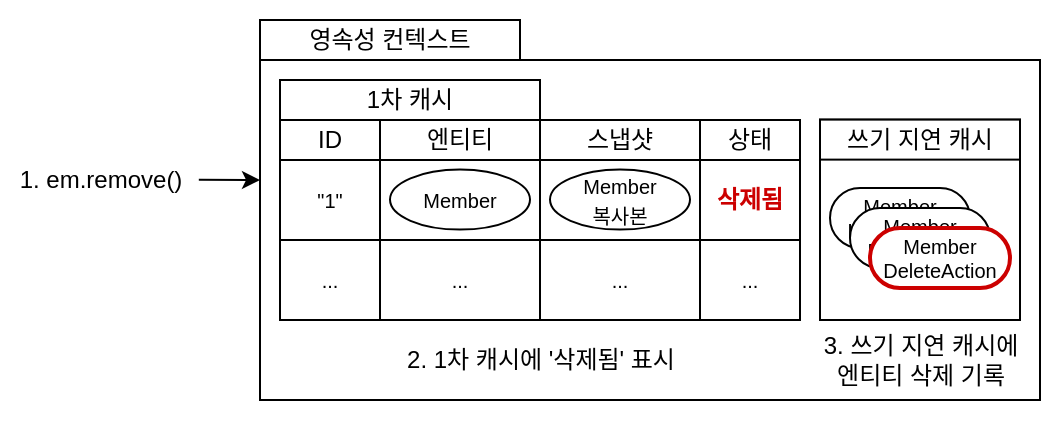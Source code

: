 <mxfile>
    <diagram id="GZn-C-g2Wkq3tfYCuaNg" name="Page-1">
        <mxGraphModel dx="611" dy="448" grid="1" gridSize="10" guides="1" tooltips="1" connect="1" arrows="1" fold="1" page="1" pageScale="1" pageWidth="850" pageHeight="1100" math="0" shadow="0">
            <root>
                <mxCell id="0"/>
                <mxCell id="1" parent="0"/>
                <mxCell id="97" value="" style="rounded=0;whiteSpace=wrap;html=1;strokeColor=none;" vertex="1" parent="1">
                    <mxGeometry x="30" y="200" width="530" height="210" as="geometry"/>
                </mxCell>
                <mxCell id="34" value="" style="rounded=0;whiteSpace=wrap;html=1;" parent="1" vertex="1">
                    <mxGeometry x="160" y="230" width="390" height="170" as="geometry"/>
                </mxCell>
                <mxCell id="37" value="&lt;span style=&quot;font-size: 12px;&quot;&gt;영속성 컨텍스트&lt;/span&gt;" style="rounded=0;whiteSpace=wrap;html=1;fontSize=10;" parent="1" vertex="1">
                    <mxGeometry x="160" y="210" width="130" height="20" as="geometry"/>
                </mxCell>
                <mxCell id="60" value="" style="group" parent="1" vertex="1" connectable="0">
                    <mxGeometry x="170" y="240" width="390" height="160" as="geometry"/>
                </mxCell>
                <mxCell id="7" value="&lt;span style=&quot;font-size: 12px;&quot;&gt;1차 캐시&lt;/span&gt;" style="rounded=0;whiteSpace=wrap;html=1;fontSize=10;" parent="60" vertex="1">
                    <mxGeometry width="130" height="20" as="geometry"/>
                </mxCell>
                <mxCell id="9" value="" style="shape=table;html=1;whiteSpace=wrap;startSize=0;container=1;collapsible=0;childLayout=tableLayout;fontSize=12;" parent="60" vertex="1">
                    <mxGeometry y="20" width="260" height="100" as="geometry"/>
                </mxCell>
                <mxCell id="10" value="" style="shape=tableRow;horizontal=0;startSize=0;swimlaneHead=0;swimlaneBody=0;top=0;left=0;bottom=0;right=0;collapsible=0;dropTarget=0;fillColor=none;points=[[0,0.5],[1,0.5]];portConstraint=eastwest;fontSize=10;" parent="9" vertex="1">
                    <mxGeometry width="260" height="20" as="geometry"/>
                </mxCell>
                <mxCell id="11" value="&lt;font style=&quot;font-size: 12px;&quot;&gt;ID&lt;/font&gt;" style="shape=partialRectangle;html=1;whiteSpace=wrap;connectable=0;fillColor=none;top=0;left=0;bottom=0;right=0;overflow=hidden;fontSize=10;" parent="10" vertex="1">
                    <mxGeometry width="50" height="20" as="geometry">
                        <mxRectangle width="50" height="20" as="alternateBounds"/>
                    </mxGeometry>
                </mxCell>
                <mxCell id="12" value="&lt;font style=&quot;font-size: 12px;&quot;&gt;엔티티&lt;/font&gt;" style="shape=partialRectangle;html=1;whiteSpace=wrap;connectable=0;fillColor=none;top=0;left=0;bottom=0;right=0;overflow=hidden;fontSize=10;" parent="10" vertex="1">
                    <mxGeometry x="50" width="80" height="20" as="geometry">
                        <mxRectangle width="80" height="20" as="alternateBounds"/>
                    </mxGeometry>
                </mxCell>
                <mxCell id="56" value="&lt;span style=&quot;font-size: 12px;&quot;&gt;스냅샷&lt;/span&gt;" style="shape=partialRectangle;html=1;whiteSpace=wrap;connectable=0;fillColor=none;top=0;left=0;bottom=0;right=0;overflow=hidden;fontSize=10;" parent="10" vertex="1">
                    <mxGeometry x="130" width="80" height="20" as="geometry">
                        <mxRectangle width="80" height="20" as="alternateBounds"/>
                    </mxGeometry>
                </mxCell>
                <mxCell id="90" value="&lt;font style=&quot;font-size: 12px;&quot;&gt;상태&lt;/font&gt;" style="shape=partialRectangle;html=1;whiteSpace=wrap;connectable=0;fillColor=none;top=0;left=0;bottom=0;right=0;overflow=hidden;fontSize=10;" parent="10" vertex="1">
                    <mxGeometry x="210" width="50" height="20" as="geometry">
                        <mxRectangle width="50" height="20" as="alternateBounds"/>
                    </mxGeometry>
                </mxCell>
                <mxCell id="14" value="" style="shape=tableRow;horizontal=0;startSize=0;swimlaneHead=0;swimlaneBody=0;top=0;left=0;bottom=0;right=0;collapsible=0;dropTarget=0;fillColor=none;points=[[0,0.5],[1,0.5]];portConstraint=eastwest;fontSize=10;" parent="9" vertex="1">
                    <mxGeometry y="20" width="260" height="40" as="geometry"/>
                </mxCell>
                <mxCell id="16" value="&quot;1&quot;" style="shape=partialRectangle;html=1;whiteSpace=wrap;connectable=0;fillColor=none;top=0;left=0;bottom=0;right=0;overflow=hidden;fontSize=10;" parent="14" vertex="1">
                    <mxGeometry width="50" height="40" as="geometry">
                        <mxRectangle width="50" height="40" as="alternateBounds"/>
                    </mxGeometry>
                </mxCell>
                <mxCell id="15" value="" style="shape=partialRectangle;html=1;whiteSpace=wrap;connectable=0;fillColor=none;top=0;left=0;bottom=0;right=0;overflow=hidden;fontSize=10;" parent="14" vertex="1">
                    <mxGeometry x="50" width="80" height="40" as="geometry">
                        <mxRectangle width="80" height="40" as="alternateBounds"/>
                    </mxGeometry>
                </mxCell>
                <mxCell id="57" style="shape=partialRectangle;html=1;whiteSpace=wrap;connectable=0;fillColor=none;top=0;left=0;bottom=0;right=0;overflow=hidden;fontSize=10;" parent="14" vertex="1">
                    <mxGeometry x="130" width="80" height="40" as="geometry">
                        <mxRectangle width="80" height="40" as="alternateBounds"/>
                    </mxGeometry>
                </mxCell>
                <mxCell id="91" value="&lt;font color=&quot;#cc0000&quot;&gt;&lt;span style=&quot;font-size: 12px;&quot;&gt;&lt;b&gt;삭제됨&lt;/b&gt;&lt;/span&gt;&lt;/font&gt;" style="shape=partialRectangle;html=1;whiteSpace=wrap;connectable=0;fillColor=none;top=0;left=0;bottom=0;right=0;overflow=hidden;fontSize=10;" parent="14" vertex="1">
                    <mxGeometry x="210" width="50" height="40" as="geometry">
                        <mxRectangle width="50" height="40" as="alternateBounds"/>
                    </mxGeometry>
                </mxCell>
                <mxCell id="18" value="" style="shape=tableRow;horizontal=0;startSize=0;swimlaneHead=0;swimlaneBody=0;top=0;left=0;bottom=0;right=0;collapsible=0;dropTarget=0;fillColor=none;points=[[0,0.5],[1,0.5]];portConstraint=eastwest;fontSize=10;" parent="9" vertex="1">
                    <mxGeometry y="60" width="260" height="40" as="geometry"/>
                </mxCell>
                <mxCell id="19" value="..." style="shape=partialRectangle;html=1;whiteSpace=wrap;connectable=0;fillColor=none;top=0;left=0;bottom=0;right=0;overflow=hidden;fontSize=10;" parent="18" vertex="1">
                    <mxGeometry width="50" height="40" as="geometry">
                        <mxRectangle width="50" height="40" as="alternateBounds"/>
                    </mxGeometry>
                </mxCell>
                <mxCell id="20" value="..." style="shape=partialRectangle;html=1;whiteSpace=wrap;connectable=0;fillColor=none;top=0;left=0;bottom=0;right=0;overflow=hidden;fontSize=10;" parent="18" vertex="1">
                    <mxGeometry x="50" width="80" height="40" as="geometry">
                        <mxRectangle width="80" height="40" as="alternateBounds"/>
                    </mxGeometry>
                </mxCell>
                <mxCell id="58" value="..." style="shape=partialRectangle;html=1;whiteSpace=wrap;connectable=0;fillColor=none;top=0;left=0;bottom=0;right=0;overflow=hidden;fontSize=10;" parent="18" vertex="1">
                    <mxGeometry x="130" width="80" height="40" as="geometry">
                        <mxRectangle width="80" height="40" as="alternateBounds"/>
                    </mxGeometry>
                </mxCell>
                <mxCell id="92" value="..." style="shape=partialRectangle;html=1;whiteSpace=wrap;connectable=0;fillColor=none;top=0;left=0;bottom=0;right=0;overflow=hidden;fontSize=10;" parent="18" vertex="1">
                    <mxGeometry x="210" width="50" height="40" as="geometry">
                        <mxRectangle width="50" height="40" as="alternateBounds"/>
                    </mxGeometry>
                </mxCell>
                <mxCell id="33" value="&lt;font style=&quot;font-size: 10px;&quot;&gt;Member&lt;/font&gt;" style="ellipse;whiteSpace=wrap;html=1;" parent="60" vertex="1">
                    <mxGeometry x="55" y="44.81" width="70" height="30" as="geometry"/>
                </mxCell>
                <mxCell id="59" value="&lt;font style=&quot;font-size: 10px;&quot;&gt;Member&lt;br&gt;복사본&lt;br&gt;&lt;/font&gt;" style="ellipse;whiteSpace=wrap;html=1;" parent="60" vertex="1">
                    <mxGeometry x="135" y="44.81" width="70" height="30" as="geometry"/>
                </mxCell>
                <mxCell id="70" value="" style="rounded=0;whiteSpace=wrap;html=1;" parent="1" vertex="1">
                    <mxGeometry x="440" y="259.81" width="100" height="100.19" as="geometry"/>
                </mxCell>
                <mxCell id="71" value="&lt;span style=&quot;font-size: 12px;&quot;&gt;쓰기 지연 캐시&lt;/span&gt;" style="rounded=0;whiteSpace=wrap;html=1;fontSize=10;" parent="1" vertex="1">
                    <mxGeometry x="440" y="259.81" width="100" height="20" as="geometry"/>
                </mxCell>
                <mxCell id="72" value="" style="group" parent="1" vertex="1" connectable="0">
                    <mxGeometry x="445" y="294.0" width="90" height="50" as="geometry"/>
                </mxCell>
                <mxCell id="73" value="Member&lt;br style=&quot;font-size: 10px;&quot;&gt;InsertAction" style="rounded=1;whiteSpace=wrap;html=1;arcSize=50;fontSize=10;" parent="72" vertex="1">
                    <mxGeometry width="70" height="30" as="geometry"/>
                </mxCell>
                <mxCell id="74" value="Member&lt;br style=&quot;font-size: 10px;&quot;&gt;InsertAction" style="rounded=1;whiteSpace=wrap;html=1;arcSize=50;fontSize=10;" parent="72" vertex="1">
                    <mxGeometry x="10" y="10" width="70" height="30" as="geometry"/>
                </mxCell>
                <mxCell id="75" value="Member&lt;br style=&quot;font-size: 10px;&quot;&gt;DeleteAction" style="rounded=1;whiteSpace=wrap;html=1;arcSize=50;fontSize=10;strokeColor=#CC0000;strokeWidth=2;" parent="72" vertex="1">
                    <mxGeometry x="20" y="20" width="70" height="30" as="geometry"/>
                </mxCell>
                <mxCell id="96" value="" style="edgeStyle=none;html=1;strokeColor=#000000;fontColor=#000000;endArrow=classic;endFill=1;exitX=0.994;exitY=0.506;exitDx=0;exitDy=0;exitPerimeter=0;" parent="1" source="52" edge="1">
                    <mxGeometry relative="1" as="geometry">
                        <mxPoint x="160" y="290" as="targetPoint"/>
                    </mxGeometry>
                </mxCell>
                <mxCell id="52" value="1. em.remove()" style="text;html=1;align=center;verticalAlign=middle;resizable=0;points=[];autosize=1;strokeColor=none;fillColor=none;fontSize=12;spacing=0;" parent="1" vertex="1">
                    <mxGeometry x="30" y="279.81" width="100" height="20" as="geometry"/>
                </mxCell>
                <mxCell id="93" value="2. 1차 캐시에 '삭제됨' 표시" style="text;html=1;align=center;verticalAlign=middle;resizable=0;points=[];autosize=1;strokeColor=none;fillColor=none;fontColor=#000000;labelBackgroundColor=none;" parent="1" vertex="1">
                    <mxGeometry x="225" y="365" width="150" height="30" as="geometry"/>
                </mxCell>
                <mxCell id="94" value="3. 쓰기 지연 캐시에&lt;br&gt;엔티티 삭제 기록" style="text;html=1;align=center;verticalAlign=middle;resizable=0;points=[];autosize=1;strokeColor=none;fillColor=none;fontColor=#000000;labelBackgroundColor=none;" parent="1" vertex="1">
                    <mxGeometry x="430" y="360" width="120" height="40" as="geometry"/>
                </mxCell>
            </root>
        </mxGraphModel>
    </diagram>
</mxfile>